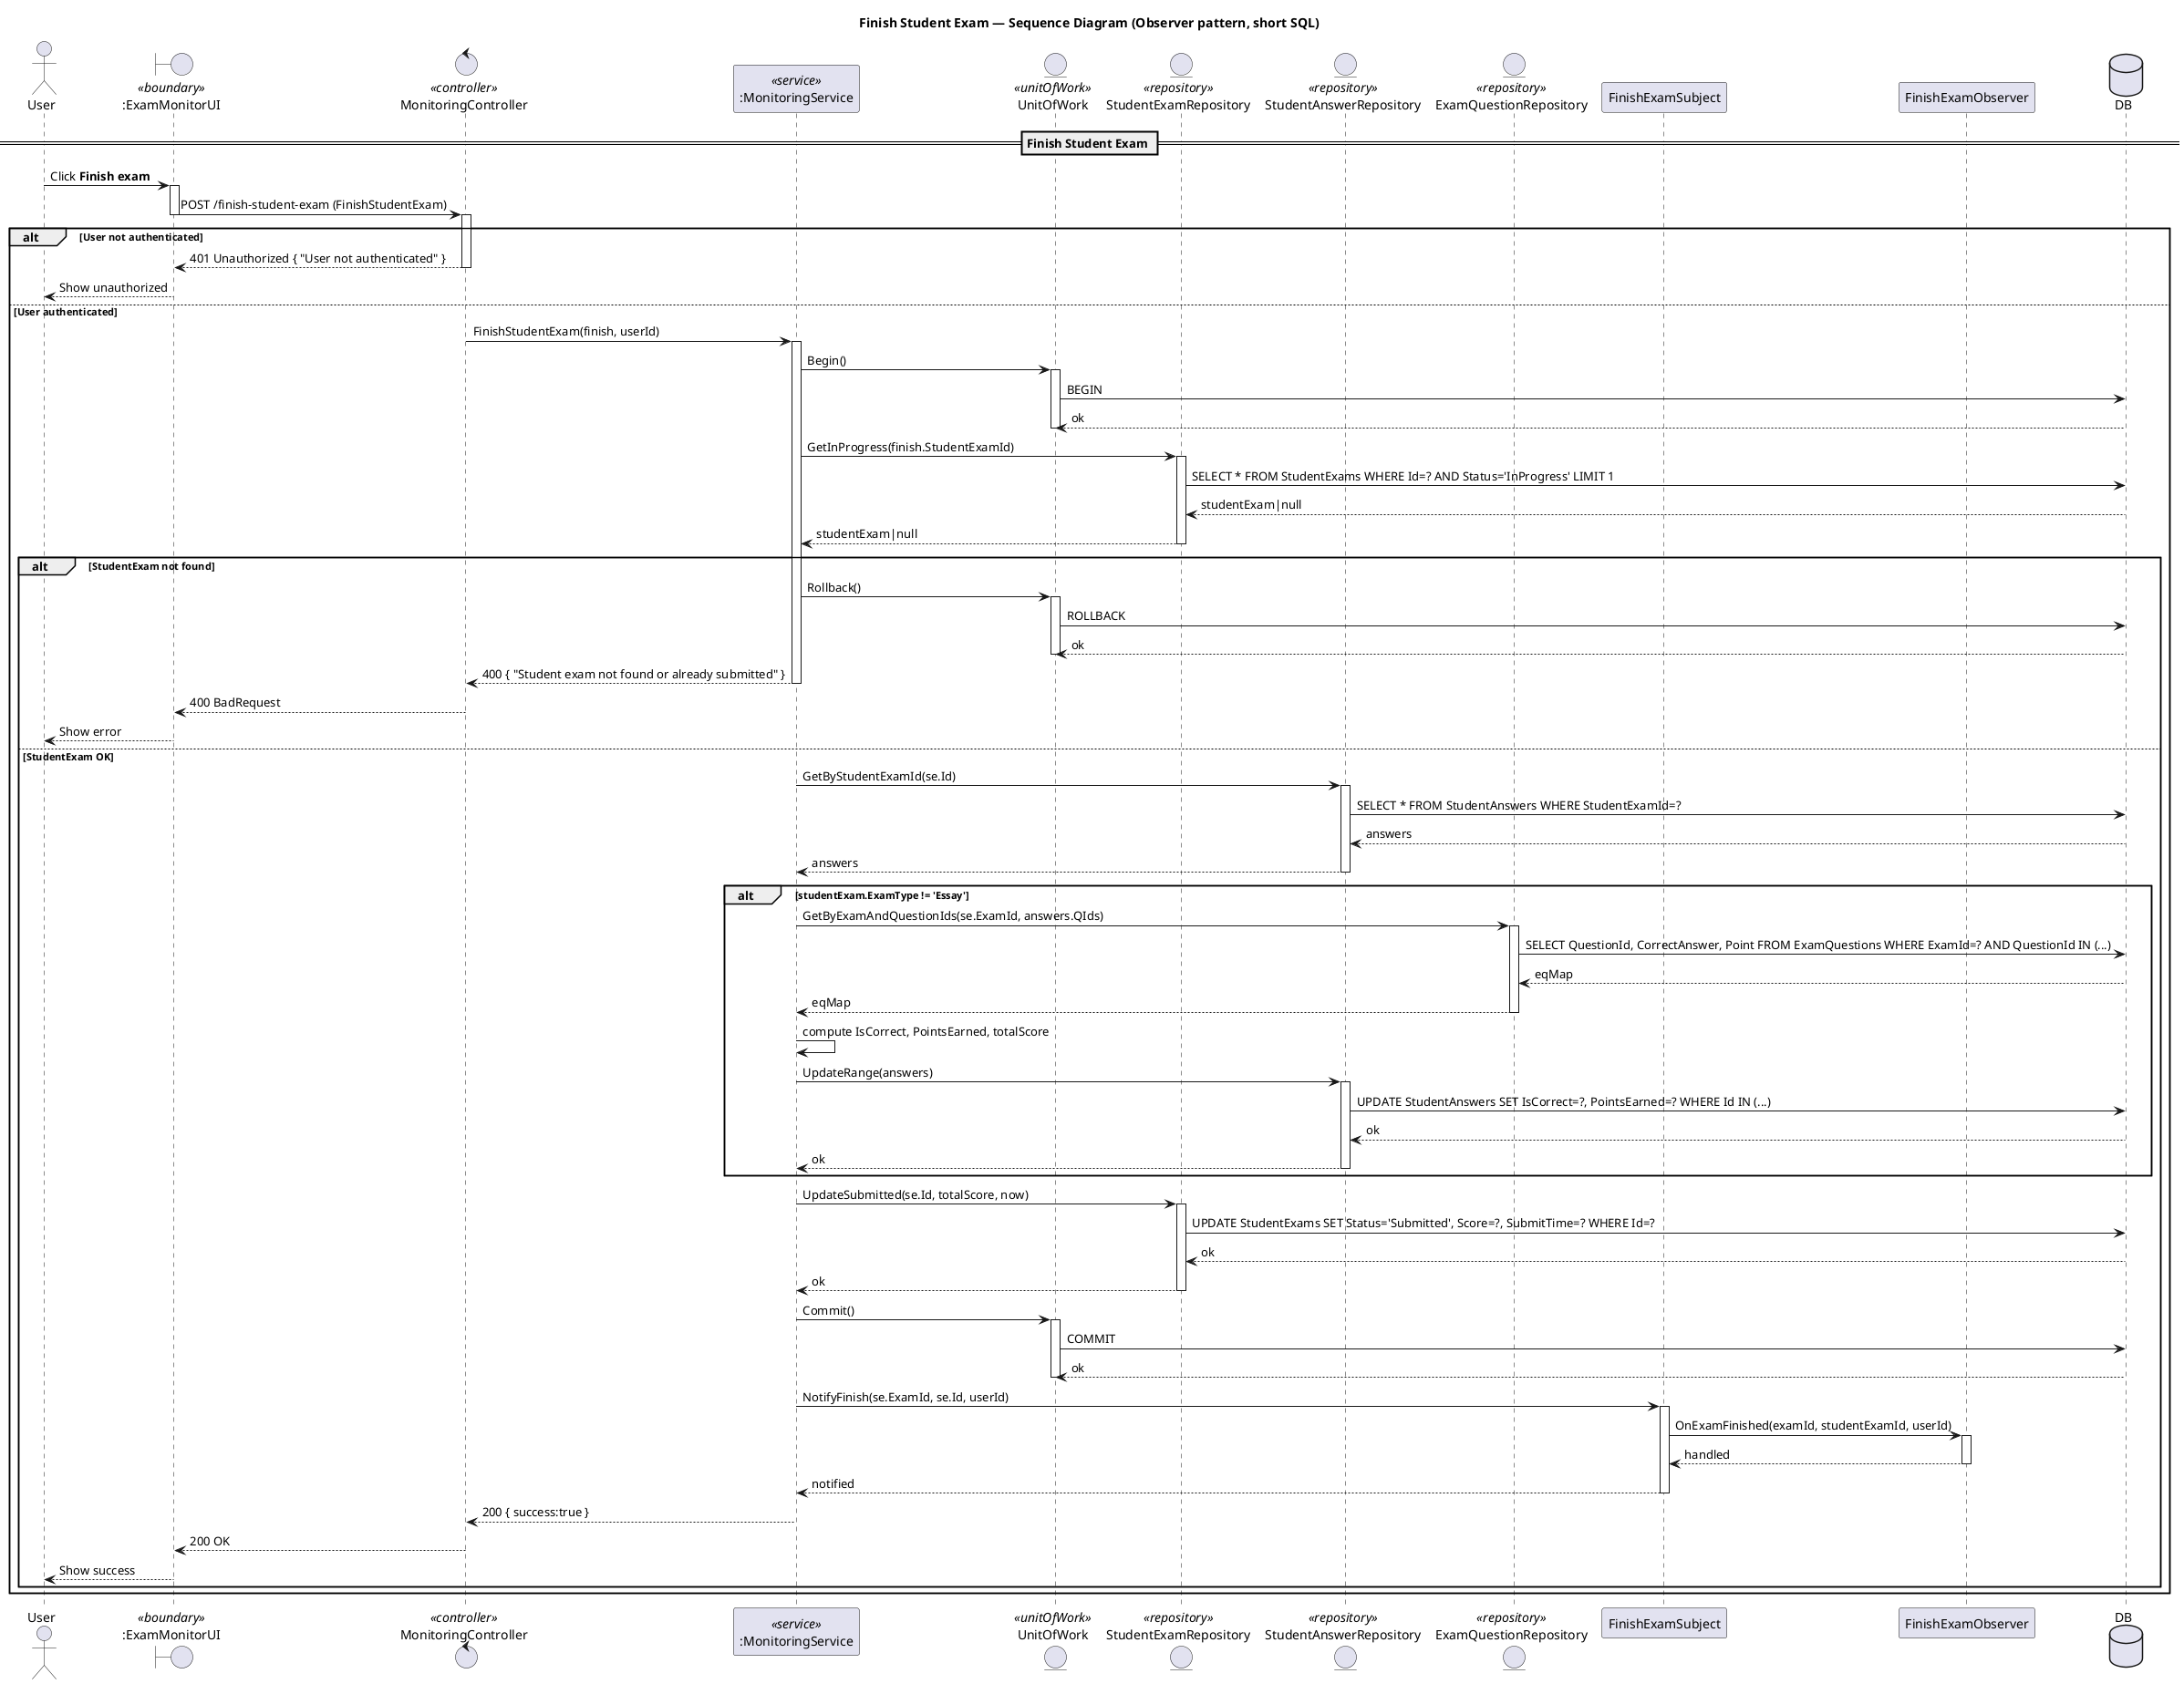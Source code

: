 @startuml
title Finish Student Exam — Sequence Diagram (Observer pattern, short SQL)

actor "User" as Client
boundary ":ExamMonitorUI" as UI <<boundary>>
control "MonitoringController" as Controller <<controller>>
participant ":MonitoringService" as Service <<service>>
entity "UnitOfWork" as UoW <<unitOfWork>>
' Repositories & UoW
entity "StudentExamRepository" as StuExamRepo <<repository>>
entity "StudentAnswerRepository" as AnsRepo <<repository>>
entity "ExamQuestionRepository" as EQRepo <<repository>>


' Observer pattern
participant "FinishExamSubject" as Subject
participant "FinishExamObserver" as Observer

database "DB" as DB

== Finish Student Exam ==

Client -> UI: Click **Finish exam**
activate UI
UI -> Controller: POST /finish-student-exam (FinishStudentExam)
deactivate UI
activate Controller

alt User not authenticated
  Controller --> UI: 401 Unauthorized { "User not authenticated" }
  deactivate Controller
  UI --> Client: Show unauthorized
else User authenticated
  Controller -> Service: FinishStudentExam(finish, userId)
  activate Service

  ' 1) Begin transaction
  Service -> UoW: Begin()
  activate UoW
  UoW -> DB: BEGIN
  DB --> UoW: ok
  deactivate UoW

  ' 2) Load StudentExam (must be InProgress)
  Service -> StuExamRepo: GetInProgress(finish.StudentExamId)
  activate StuExamRepo
  StuExamRepo -> DB: SELECT * FROM StudentExams WHERE Id=? AND Status='InProgress' LIMIT 1
  DB --> StuExamRepo: studentExam|null
  StuExamRepo --> Service: studentExam|null
  deactivate StuExamRepo

  alt StudentExam not found
    Service -> UoW: Rollback()
    activate UoW
    UoW -> DB: ROLLBACK
    DB --> UoW: ok
    deactivate UoW
    Service --> Controller: 400 { "Student exam not found or already submitted" }
    deactivate Service
    Controller --> UI: 400 BadRequest
    deactivate Controller
    UI --> Client: Show error
  else StudentExam OK
    ' 3) Get answers
    Service -> AnsRepo: GetByStudentExamId(se.Id)
    activate AnsRepo
    AnsRepo -> DB: SELECT * FROM StudentAnswers WHERE StudentExamId=?
    DB --> AnsRepo: answers
    AnsRepo --> Service: answers
    deactivate AnsRepo

    ' 4) Auto-grade for non-Essay
    alt studentExam.ExamType != 'Essay'
      Service -> EQRepo: GetByExamAndQuestionIds(se.ExamId, answers.QIds)
      activate EQRepo
      EQRepo -> DB: SELECT QuestionId, CorrectAnswer, Point FROM ExamQuestions WHERE ExamId=? AND QuestionId IN (...)
      DB --> EQRepo: eqMap
      EQRepo --> Service: eqMap
      deactivate EQRepo

      Service -> Service: compute IsCorrect, PointsEarned, totalScore
      Service -> AnsRepo: UpdateRange(answers)
      activate AnsRepo
      AnsRepo -> DB: UPDATE StudentAnswers SET IsCorrect=?, PointsEarned=? WHERE Id IN (...)
      DB --> AnsRepo: ok
      AnsRepo --> Service: ok
      deactivate AnsRepo
    end alt

    ' 5) Update StudentExam -> Submitted
    Service -> StuExamRepo: UpdateSubmitted(se.Id, totalScore, now)
    activate StuExamRepo
    StuExamRepo -> DB: UPDATE StudentExams SET Status='Submitted', Score=?, SubmitTime=? WHERE Id=?
    DB --> StuExamRepo: ok
    StuExamRepo --> Service: ok
    deactivate StuExamRepo

    ' 6) Commit
    Service -> UoW: Commit()
    activate UoW
    UoW -> DB: COMMIT
    DB --> UoW: ok
    deactivate UoW

    ' 7) Notify observers
    Service -> Subject: NotifyFinish(se.ExamId, se.Id, userId)
    activate Subject
    Subject -> Observer: OnExamFinished(examId, studentExamId, userId)
    activate Observer
    Observer --> Subject: handled
    deactivate Observer
    Subject --> Service: notified
    deactivate Subject

    ' 8) Return to UI
    Service --> Controller: 200 { success:true }
    deactivate Service
    Controller --> UI: 200 OK
    deactivate Controller
    UI --> Client: Show success
  end alt
end alt
@enduml
